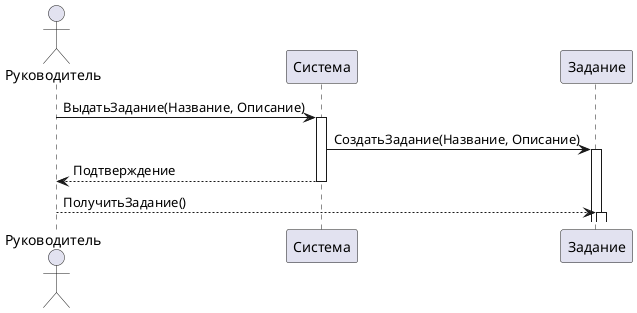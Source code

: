 @startuml
actor Руководитель
participant Система
participant Задание

Руководитель -> Система: ВыдатьЗадание(Название, Описание)
activate Система
Система -> Задание: СоздатьЗадание(Название, Описание)
activate Задание
Система --> Руководитель: Подтверждение
deactivate Система
Руководитель --> Задание: ПолучитьЗадание()
activate Задание
@enduml

